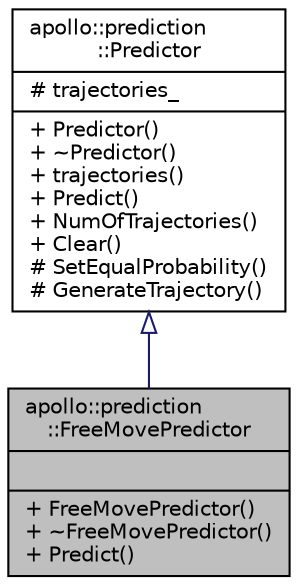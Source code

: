 digraph "apollo::prediction::FreeMovePredictor"
{
  edge [fontname="Helvetica",fontsize="10",labelfontname="Helvetica",labelfontsize="10"];
  node [fontname="Helvetica",fontsize="10",shape=record];
  Node1 [label="{apollo::prediction\l::FreeMovePredictor\n||+ FreeMovePredictor()\l+ ~FreeMovePredictor()\l+ Predict()\l}",height=0.2,width=0.4,color="black", fillcolor="grey75", style="filled" fontcolor="black"];
  Node2 -> Node1 [dir="back",color="midnightblue",fontsize="10",style="solid",arrowtail="onormal",fontname="Helvetica"];
  Node2 [label="{apollo::prediction\l::Predictor\n|# trajectories_\l|+ Predictor()\l+ ~Predictor()\l+ trajectories()\l+ Predict()\l+ NumOfTrajectories()\l+ Clear()\l# SetEqualProbability()\l# GenerateTrajectory()\l}",height=0.2,width=0.4,color="black", fillcolor="white", style="filled",URL="$classapollo_1_1prediction_1_1Predictor.html"];
}
